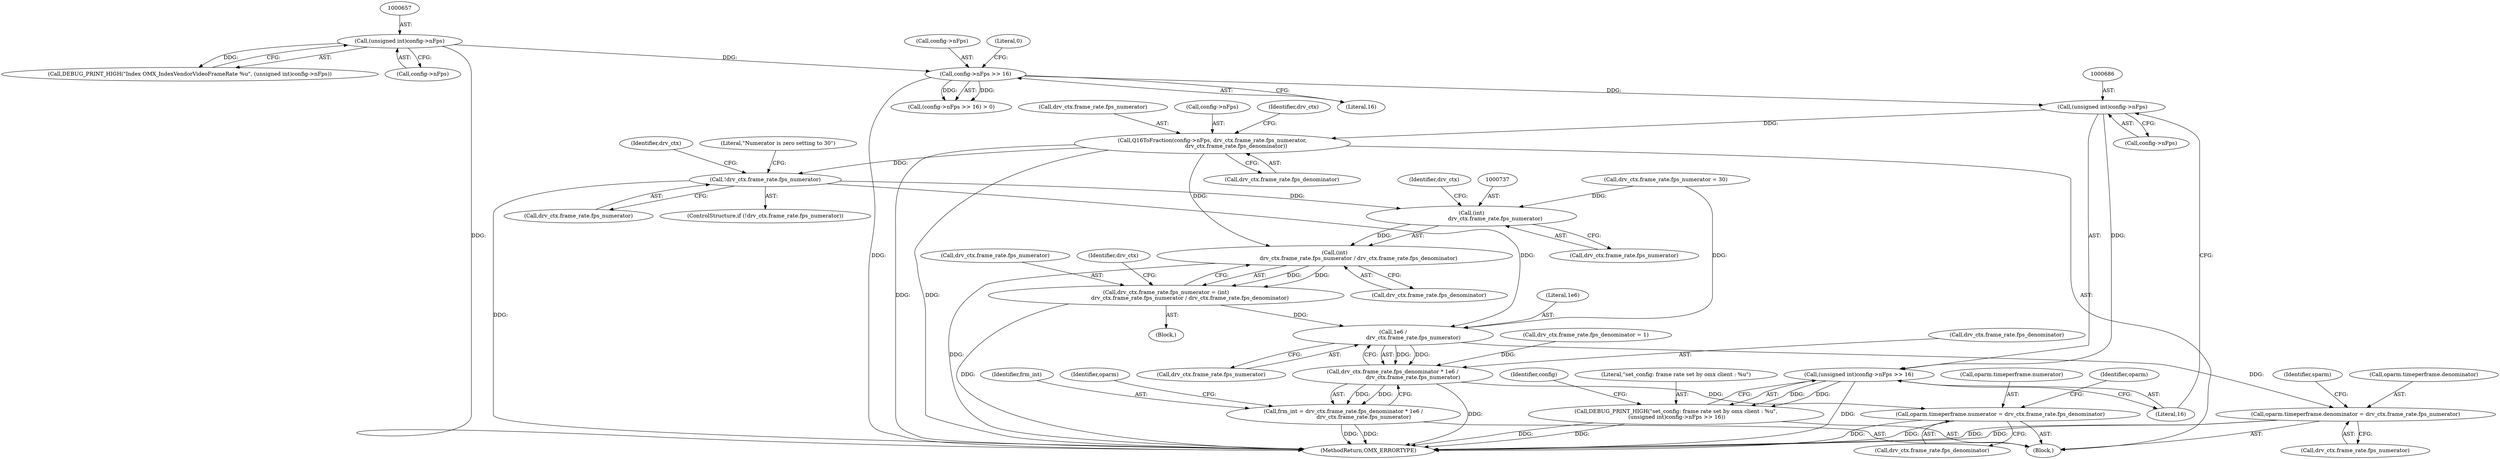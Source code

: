 digraph "0_Android_560ccdb509a7b86186fac0fce1b25bd9a3e6a6e8_1@pointer" {
"1000685" [label="(Call,(unsigned int)config->nFps)"];
"1000675" [label="(Call,config->nFps >> 16)"];
"1000656" [label="(Call,(unsigned int)config->nFps)"];
"1000684" [label="(Call,(unsigned int)config->nFps >> 16)"];
"1000682" [label="(Call,DEBUG_PRINT_HIGH(\"set_config: frame rate set by omx client : %u\",\n (unsigned int)config->nFps >> 16))"];
"1000691" [label="(Call,Q16ToFraction(config->nFps, drv_ctx.frame_rate.fps_numerator,\n                            drv_ctx.frame_rate.fps_denominator))"];
"1000706" [label="(Call,!drv_ctx.frame_rate.fps_numerator)"];
"1000736" [label="(Call,(int)\n                            drv_ctx.frame_rate.fps_numerator)"];
"1000735" [label="(Call,(int)\n                            drv_ctx.frame_rate.fps_numerator / drv_ctx.frame_rate.fps_denominator)"];
"1000729" [label="(Call,drv_ctx.frame_rate.fps_numerator = (int)\n                            drv_ctx.frame_rate.fps_numerator / drv_ctx.frame_rate.fps_denominator)"];
"1000763" [label="(Call,1e6 /\n                        drv_ctx.frame_rate.fps_numerator)"];
"1000757" [label="(Call,drv_ctx.frame_rate.fps_denominator * 1e6 /\n                        drv_ctx.frame_rate.fps_numerator)"];
"1000755" [label="(Call,frm_int = drv_ctx.frame_rate.fps_denominator * 1e6 /\n                        drv_ctx.frame_rate.fps_numerator)"];
"1000771" [label="(Call,oparm.timeperframe.numerator = drv_ctx.frame_rate.fps_denominator)"];
"1000782" [label="(Call,oparm.timeperframe.denominator = drv_ctx.frame_rate.fps_numerator)"];
"1000772" [label="(Call,oparm.timeperframe.numerator)"];
"1000674" [label="(Call,(config->nFps >> 16) > 0)"];
"1000658" [label="(Call,config->nFps)"];
"1000755" [label="(Call,frm_int = drv_ctx.frame_rate.fps_denominator * 1e6 /\n                        drv_ctx.frame_rate.fps_numerator)"];
"1000714" [label="(Literal,\"Numerator is zero setting to 30\")"];
"1000691" [label="(Call,Q16ToFraction(config->nFps, drv_ctx.frame_rate.fps_numerator,\n                            drv_ctx.frame_rate.fps_denominator))"];
"1000758" [label="(Call,drv_ctx.frame_rate.fps_denominator)"];
"1000796" [label="(Identifier,sparm)"];
"1000683" [label="(Literal,\"set_config: frame rate set by omx client : %u\")"];
"1000783" [label="(Call,oparm.timeperframe.denominator)"];
"1000771" [label="(Call,oparm.timeperframe.numerator = drv_ctx.frame_rate.fps_denominator)"];
"1000693" [label="(Identifier,config)"];
"1000763" [label="(Call,1e6 /\n                        drv_ctx.frame_rate.fps_numerator)"];
"1000730" [label="(Call,drv_ctx.frame_rate.fps_numerator)"];
"1000738" [label="(Call,drv_ctx.frame_rate.fps_numerator)"];
"1000700" [label="(Call,drv_ctx.frame_rate.fps_denominator)"];
"1000681" [label="(Block,)"];
"1000729" [label="(Call,drv_ctx.frame_rate.fps_numerator = (int)\n                            drv_ctx.frame_rate.fps_numerator / drv_ctx.frame_rate.fps_denominator)"];
"1000695" [label="(Call,drv_ctx.frame_rate.fps_numerator)"];
"1000751" [label="(Identifier,drv_ctx)"];
"1000735" [label="(Call,(int)\n                            drv_ctx.frame_rate.fps_numerator / drv_ctx.frame_rate.fps_denominator)"];
"1000743" [label="(Call,drv_ctx.frame_rate.fps_denominator)"];
"1000777" [label="(Call,drv_ctx.frame_rate.fps_denominator)"];
"1000656" [label="(Call,(unsigned int)config->nFps)"];
"1000765" [label="(Call,drv_ctx.frame_rate.fps_numerator)"];
"1000707" [label="(Call,drv_ctx.frame_rate.fps_numerator)"];
"1000782" [label="(Call,oparm.timeperframe.denominator = drv_ctx.frame_rate.fps_numerator)"];
"1000690" [label="(Literal,16)"];
"1000706" [label="(Call,!drv_ctx.frame_rate.fps_numerator)"];
"1000764" [label="(Literal,1e6)"];
"1000676" [label="(Call,config->nFps)"];
"1000725" [label="(Identifier,drv_ctx)"];
"1001056" [label="(MethodReturn,OMX_ERRORTYPE)"];
"1000679" [label="(Literal,16)"];
"1000692" [label="(Call,config->nFps)"];
"1000757" [label="(Call,drv_ctx.frame_rate.fps_denominator * 1e6 /\n                        drv_ctx.frame_rate.fps_numerator)"];
"1000788" [label="(Call,drv_ctx.frame_rate.fps_numerator)"];
"1000654" [label="(Call,DEBUG_PRINT_HIGH(\"Index OMX_IndexVendorVideoFrameRate %u\", (unsigned int)config->nFps))"];
"1000715" [label="(Call,drv_ctx.frame_rate.fps_numerator = 30)"];
"1000682" [label="(Call,DEBUG_PRINT_HIGH(\"set_config: frame rate set by omx client : %u\",\n (unsigned int)config->nFps >> 16))"];
"1000684" [label="(Call,(unsigned int)config->nFps >> 16)"];
"1000745" [label="(Identifier,drv_ctx)"];
"1000756" [label="(Identifier,frm_int)"];
"1000705" [label="(ControlStructure,if (!drv_ctx.frame_rate.fps_numerator))"];
"1000736" [label="(Call,(int)\n                            drv_ctx.frame_rate.fps_numerator)"];
"1000774" [label="(Identifier,oparm)"];
"1000709" [label="(Identifier,drv_ctx)"];
"1000675" [label="(Call,config->nFps >> 16)"];
"1000748" [label="(Call,drv_ctx.frame_rate.fps_denominator = 1)"];
"1000728" [label="(Block,)"];
"1000680" [label="(Literal,0)"];
"1000687" [label="(Call,config->nFps)"];
"1000785" [label="(Identifier,oparm)"];
"1000685" [label="(Call,(unsigned int)config->nFps)"];
"1000685" -> "1000684"  [label="AST: "];
"1000685" -> "1000687"  [label="CFG: "];
"1000686" -> "1000685"  [label="AST: "];
"1000687" -> "1000685"  [label="AST: "];
"1000690" -> "1000685"  [label="CFG: "];
"1000685" -> "1000684"  [label="DDG: "];
"1000675" -> "1000685"  [label="DDG: "];
"1000685" -> "1000691"  [label="DDG: "];
"1000675" -> "1000674"  [label="AST: "];
"1000675" -> "1000679"  [label="CFG: "];
"1000676" -> "1000675"  [label="AST: "];
"1000679" -> "1000675"  [label="AST: "];
"1000680" -> "1000675"  [label="CFG: "];
"1000675" -> "1001056"  [label="DDG: "];
"1000675" -> "1000674"  [label="DDG: "];
"1000675" -> "1000674"  [label="DDG: "];
"1000656" -> "1000675"  [label="DDG: "];
"1000656" -> "1000654"  [label="AST: "];
"1000656" -> "1000658"  [label="CFG: "];
"1000657" -> "1000656"  [label="AST: "];
"1000658" -> "1000656"  [label="AST: "];
"1000654" -> "1000656"  [label="CFG: "];
"1000656" -> "1001056"  [label="DDG: "];
"1000656" -> "1000654"  [label="DDG: "];
"1000684" -> "1000682"  [label="AST: "];
"1000684" -> "1000690"  [label="CFG: "];
"1000690" -> "1000684"  [label="AST: "];
"1000682" -> "1000684"  [label="CFG: "];
"1000684" -> "1001056"  [label="DDG: "];
"1000684" -> "1000682"  [label="DDG: "];
"1000684" -> "1000682"  [label="DDG: "];
"1000682" -> "1000681"  [label="AST: "];
"1000683" -> "1000682"  [label="AST: "];
"1000693" -> "1000682"  [label="CFG: "];
"1000682" -> "1001056"  [label="DDG: "];
"1000682" -> "1001056"  [label="DDG: "];
"1000691" -> "1000681"  [label="AST: "];
"1000691" -> "1000700"  [label="CFG: "];
"1000692" -> "1000691"  [label="AST: "];
"1000695" -> "1000691"  [label="AST: "];
"1000700" -> "1000691"  [label="AST: "];
"1000709" -> "1000691"  [label="CFG: "];
"1000691" -> "1001056"  [label="DDG: "];
"1000691" -> "1001056"  [label="DDG: "];
"1000691" -> "1000706"  [label="DDG: "];
"1000691" -> "1000735"  [label="DDG: "];
"1000706" -> "1000705"  [label="AST: "];
"1000706" -> "1000707"  [label="CFG: "];
"1000707" -> "1000706"  [label="AST: "];
"1000714" -> "1000706"  [label="CFG: "];
"1000725" -> "1000706"  [label="CFG: "];
"1000706" -> "1001056"  [label="DDG: "];
"1000706" -> "1000736"  [label="DDG: "];
"1000706" -> "1000763"  [label="DDG: "];
"1000736" -> "1000735"  [label="AST: "];
"1000736" -> "1000738"  [label="CFG: "];
"1000737" -> "1000736"  [label="AST: "];
"1000738" -> "1000736"  [label="AST: "];
"1000745" -> "1000736"  [label="CFG: "];
"1000736" -> "1000735"  [label="DDG: "];
"1000715" -> "1000736"  [label="DDG: "];
"1000735" -> "1000729"  [label="AST: "];
"1000735" -> "1000743"  [label="CFG: "];
"1000743" -> "1000735"  [label="AST: "];
"1000729" -> "1000735"  [label="CFG: "];
"1000735" -> "1001056"  [label="DDG: "];
"1000735" -> "1000729"  [label="DDG: "];
"1000735" -> "1000729"  [label="DDG: "];
"1000729" -> "1000728"  [label="AST: "];
"1000730" -> "1000729"  [label="AST: "];
"1000751" -> "1000729"  [label="CFG: "];
"1000729" -> "1001056"  [label="DDG: "];
"1000729" -> "1000763"  [label="DDG: "];
"1000763" -> "1000757"  [label="AST: "];
"1000763" -> "1000765"  [label="CFG: "];
"1000764" -> "1000763"  [label="AST: "];
"1000765" -> "1000763"  [label="AST: "];
"1000757" -> "1000763"  [label="CFG: "];
"1000763" -> "1000757"  [label="DDG: "];
"1000763" -> "1000757"  [label="DDG: "];
"1000715" -> "1000763"  [label="DDG: "];
"1000763" -> "1000782"  [label="DDG: "];
"1000757" -> "1000755"  [label="AST: "];
"1000758" -> "1000757"  [label="AST: "];
"1000755" -> "1000757"  [label="CFG: "];
"1000757" -> "1001056"  [label="DDG: "];
"1000757" -> "1000755"  [label="DDG: "];
"1000757" -> "1000755"  [label="DDG: "];
"1000748" -> "1000757"  [label="DDG: "];
"1000757" -> "1000771"  [label="DDG: "];
"1000755" -> "1000681"  [label="AST: "];
"1000756" -> "1000755"  [label="AST: "];
"1000774" -> "1000755"  [label="CFG: "];
"1000755" -> "1001056"  [label="DDG: "];
"1000755" -> "1001056"  [label="DDG: "];
"1000771" -> "1000681"  [label="AST: "];
"1000771" -> "1000777"  [label="CFG: "];
"1000772" -> "1000771"  [label="AST: "];
"1000777" -> "1000771"  [label="AST: "];
"1000785" -> "1000771"  [label="CFG: "];
"1000771" -> "1001056"  [label="DDG: "];
"1000771" -> "1001056"  [label="DDG: "];
"1000782" -> "1000681"  [label="AST: "];
"1000782" -> "1000788"  [label="CFG: "];
"1000783" -> "1000782"  [label="AST: "];
"1000788" -> "1000782"  [label="AST: "];
"1000796" -> "1000782"  [label="CFG: "];
"1000782" -> "1001056"  [label="DDG: "];
"1000782" -> "1001056"  [label="DDG: "];
}

